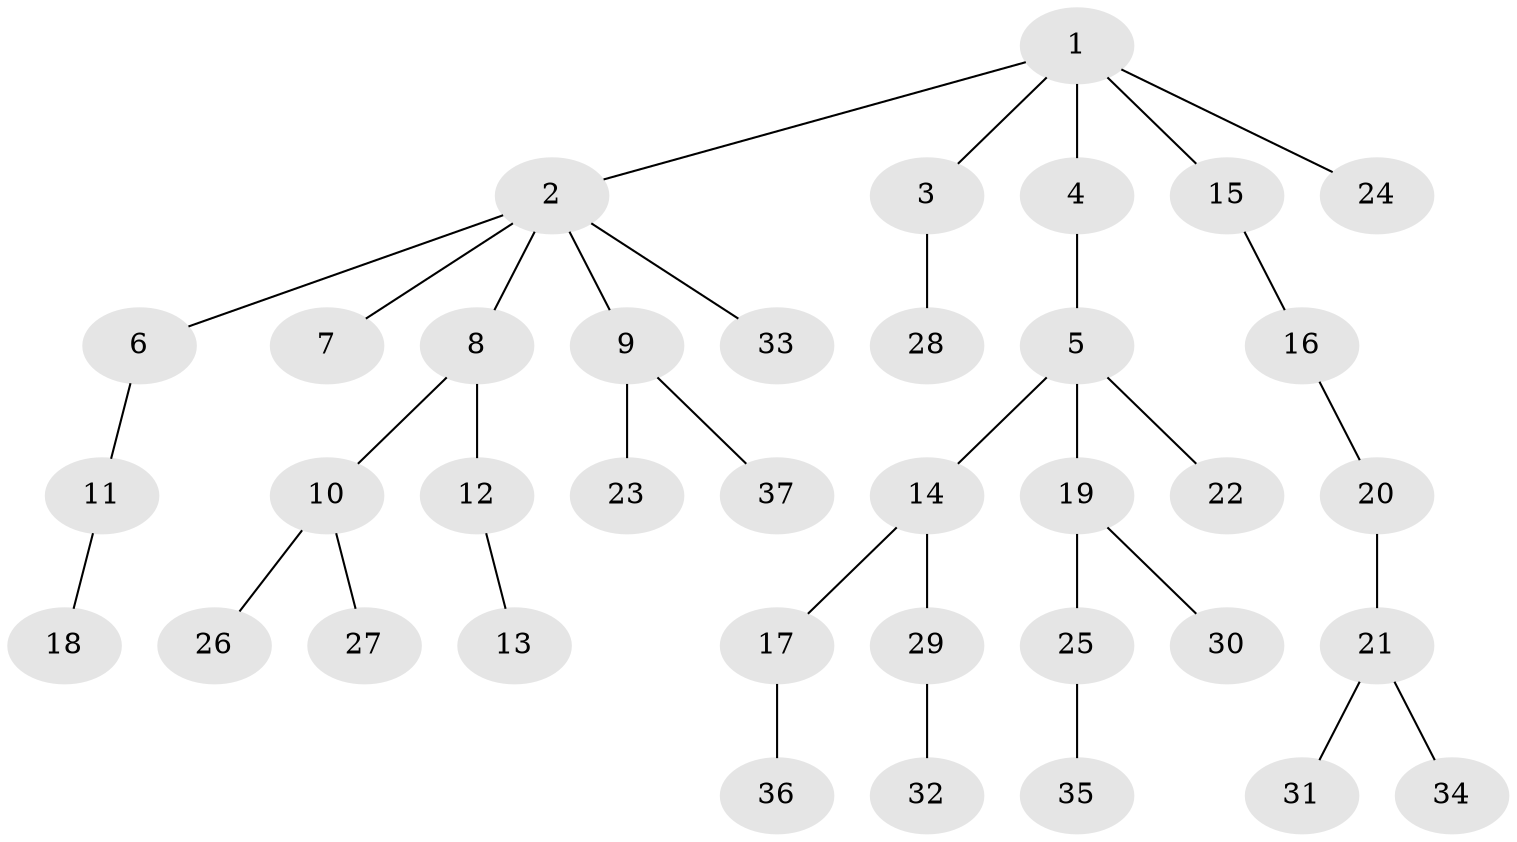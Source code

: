// original degree distribution, {6: 0.016666666666666666, 7: 0.016666666666666666, 3: 0.18333333333333332, 5: 0.016666666666666666, 1: 0.5166666666666667, 2: 0.2, 4: 0.05}
// Generated by graph-tools (version 1.1) at 2025/52/03/04/25 22:52:02]
// undirected, 37 vertices, 36 edges
graph export_dot {
  node [color=gray90,style=filled];
  1;
  2;
  3;
  4;
  5;
  6;
  7;
  8;
  9;
  10;
  11;
  12;
  13;
  14;
  15;
  16;
  17;
  18;
  19;
  20;
  21;
  22;
  23;
  24;
  25;
  26;
  27;
  28;
  29;
  30;
  31;
  32;
  33;
  34;
  35;
  36;
  37;
  1 -- 2 [weight=1.0];
  1 -- 3 [weight=1.0];
  1 -- 4 [weight=1.0];
  1 -- 15 [weight=1.0];
  1 -- 24 [weight=1.0];
  2 -- 6 [weight=1.0];
  2 -- 7 [weight=1.0];
  2 -- 8 [weight=1.0];
  2 -- 9 [weight=1.0];
  2 -- 33 [weight=1.0];
  3 -- 28 [weight=1.0];
  4 -- 5 [weight=1.0];
  5 -- 14 [weight=1.0];
  5 -- 19 [weight=1.0];
  5 -- 22 [weight=1.0];
  6 -- 11 [weight=1.0];
  8 -- 10 [weight=1.0];
  8 -- 12 [weight=1.0];
  9 -- 23 [weight=1.0];
  9 -- 37 [weight=1.0];
  10 -- 26 [weight=1.0];
  10 -- 27 [weight=1.0];
  11 -- 18 [weight=1.0];
  12 -- 13 [weight=1.0];
  14 -- 17 [weight=1.0];
  14 -- 29 [weight=1.0];
  15 -- 16 [weight=1.0];
  16 -- 20 [weight=1.0];
  17 -- 36 [weight=1.0];
  19 -- 25 [weight=1.0];
  19 -- 30 [weight=1.0];
  20 -- 21 [weight=1.0];
  21 -- 31 [weight=1.0];
  21 -- 34 [weight=1.0];
  25 -- 35 [weight=1.0];
  29 -- 32 [weight=1.0];
}
